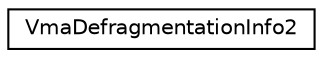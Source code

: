 digraph "Graphical Class Hierarchy"
{
  edge [fontname="Helvetica",fontsize="10",labelfontname="Helvetica",labelfontsize="10"];
  node [fontname="Helvetica",fontsize="10",shape=record];
  rankdir="LR";
  Node0 [label="VmaDefragmentationInfo2",height=0.2,width=0.4,color="black", fillcolor="white", style="filled",URL="$structVmaDefragmentationInfo2.html",tooltip="Parameters for defragmentation. "];
}
